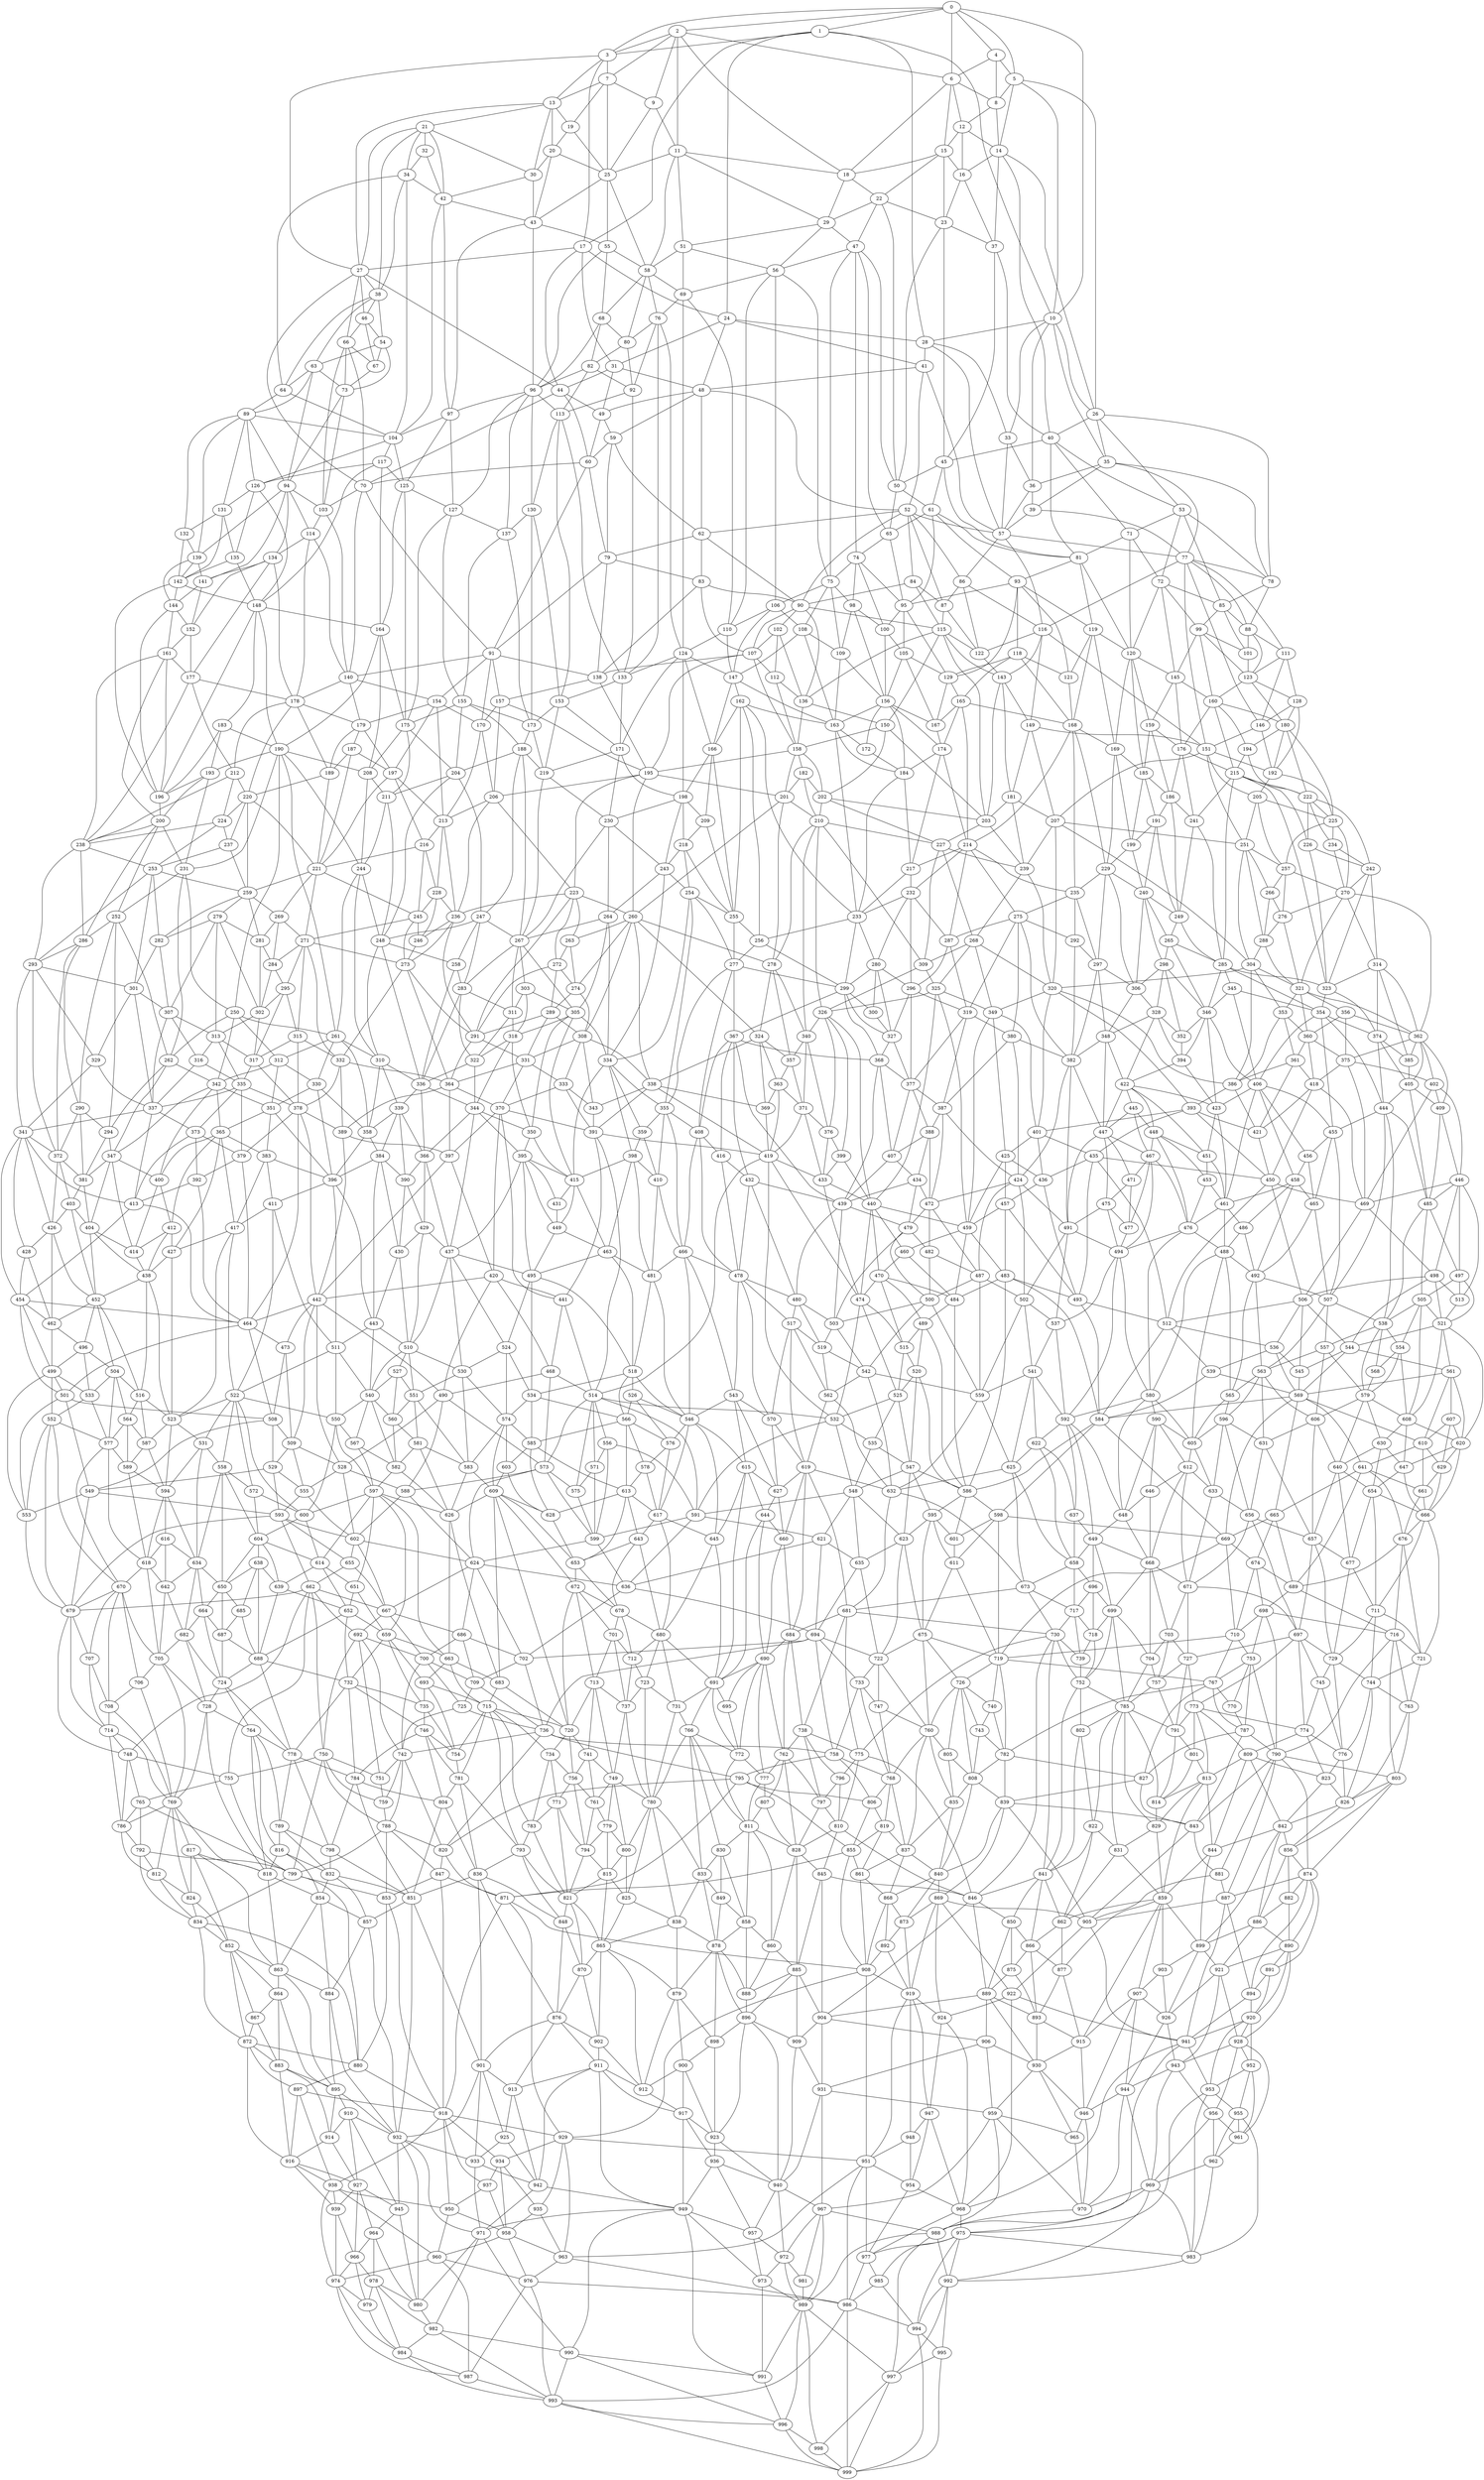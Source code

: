 graph g {0;1;2;3;4;5;6;7;8;9;10;11;12;13;14;15;16;17;18;19;20;21;22;23;24;25;26;27;28;29;30;31;32;33;34;35;36;37;38;39;40;41;42;43;44;45;46;47;48;49;50;51;52;53;54;55;56;57;58;59;60;61;62;63;64;65;66;67;68;69;70;71;72;73;74;75;76;77;78;79;80;81;82;83;84;85;86;87;88;89;90;91;92;93;94;95;96;97;98;99;100;101;102;103;104;105;106;107;108;109;110;111;112;113;114;115;116;117;118;119;120;121;122;123;124;125;126;127;128;129;130;131;132;133;134;135;136;137;138;139;140;141;142;143;144;145;146;147;148;149;150;151;152;153;154;155;156;157;158;159;160;161;162;163;164;165;166;167;168;169;170;171;172;173;174;175;176;177;178;179;180;181;182;183;184;185;186;187;188;189;190;191;192;193;194;195;196;197;198;199;200;201;202;203;204;205;206;207;208;209;210;211;212;213;214;215;216;217;218;219;220;221;222;223;224;225;226;227;228;229;230;231;232;233;234;235;236;237;238;239;240;241;242;243;244;245;246;247;248;249;250;251;252;253;254;255;256;257;258;259;260;261;262;263;264;265;266;267;268;269;270;271;272;273;274;275;276;277;278;279;280;281;282;283;284;285;286;287;288;289;290;291;292;293;294;295;296;297;298;299;300;301;302;303;304;305;306;307;308;309;310;311;312;313;314;315;316;317;318;319;320;321;322;323;324;325;326;327;328;329;330;331;332;333;334;335;336;337;338;339;340;341;342;343;344;345;346;347;348;349;350;351;352;353;354;355;356;357;358;359;360;361;362;363;364;365;366;367;368;369;370;371;372;373;374;375;376;377;378;379;380;381;382;383;384;385;386;387;388;389;390;391;392;393;394;395;396;397;398;399;400;401;402;403;404;405;406;407;408;409;410;411;412;413;414;415;416;417;418;419;420;421;422;423;424;425;426;427;428;429;430;431;432;433;434;435;436;437;438;439;440;441;442;443;444;445;446;447;448;449;450;451;452;453;454;455;456;457;458;459;460;461;462;463;464;465;466;467;468;469;470;471;472;473;474;475;476;477;478;479;480;481;482;483;484;485;486;487;488;489;490;491;492;493;494;495;496;497;498;499;500;501;502;503;504;505;506;507;508;509;510;511;512;513;514;515;516;517;518;519;520;521;522;523;524;525;526;527;528;529;530;531;532;533;534;535;536;537;538;539;540;541;542;543;544;545;546;547;548;549;550;551;552;553;554;555;556;557;558;559;560;561;562;563;564;565;566;567;568;569;570;571;572;573;574;575;576;577;578;579;580;581;582;583;584;585;586;587;588;589;590;591;592;593;594;595;596;597;598;599;600;601;602;603;604;605;606;607;608;609;610;611;612;613;614;615;616;617;618;619;620;621;622;623;624;625;626;627;628;629;630;631;632;633;634;635;636;637;638;639;640;641;642;643;644;645;646;647;648;649;650;651;652;653;654;655;656;657;658;659;660;661;662;663;664;665;666;667;668;669;670;671;672;673;674;675;676;677;678;679;680;681;682;683;684;685;686;687;688;689;690;691;692;693;694;695;696;697;698;699;700;701;702;703;704;705;706;707;708;709;710;711;712;713;714;715;716;717;718;719;720;721;722;723;724;725;726;727;728;729;730;731;732;733;734;735;736;737;738;739;740;741;742;743;744;745;746;747;748;749;750;751;752;753;754;755;756;757;758;759;760;761;762;763;764;765;766;767;768;769;770;771;772;773;774;775;776;777;778;779;780;781;782;783;784;785;786;787;788;789;790;791;792;793;794;795;796;797;798;799;800;801;802;803;804;805;806;807;808;809;810;811;812;813;814;815;816;817;818;819;820;821;822;823;824;825;826;827;828;829;830;831;832;833;834;835;836;837;838;839;840;841;842;843;844;845;846;847;848;849;850;851;852;853;854;855;856;857;858;859;860;861;862;863;864;865;866;867;868;869;870;871;872;873;874;875;876;877;878;879;880;881;882;883;884;885;886;887;888;889;890;891;892;893;894;895;896;897;898;899;900;901;902;903;904;905;906;907;908;909;910;911;912;913;914;915;916;917;918;919;920;921;922;923;924;925;926;927;928;929;930;931;932;933;934;935;936;937;938;939;940;941;942;943;944;945;946;947;948;949;950;951;952;953;954;955;956;957;958;959;960;961;962;963;964;965;966;967;968;969;970;971;972;973;974;975;976;977;978;979;980;981;982;983;984;985;986;987;988;989;990;991;992;993;994;995;996;997;998;999;0 -- 1;0 -- 2;0 -- 3;0 -- 4;0 -- 5;0 -- 6;0 -- 10;1 -- 3;1 -- 10;1 -- 17;1 -- 24;1 -- 28;2 -- 3;2 -- 6;2 -- 7;2 -- 9;2 -- 11;2 -- 18;3 -- 7;3 -- 13;3 -- 17;3 -- 27;4 -- 5;4 -- 6;4 -- 8;5 -- 8;5 -- 10;5 -- 14;5 -- 26;6 -- 8;6 -- 12;6 -- 15;6 -- 18;7 -- 9;7 -- 13;7 -- 19;7 -- 25;8 -- 12;8 -- 14;9 -- 11;9 -- 25;10 -- 26;10 -- 28;10 -- 33;10 -- 35;10 -- 36;11 -- 18;11 -- 25;11 -- 29;11 -- 51;11 -- 58;12 -- 14;12 -- 15;12 -- 16;13 -- 19;13 -- 20;13 -- 21;13 -- 27;13 -- 30;14 -- 16;14 -- 26;14 -- 37;14 -- 40;15 -- 16;15 -- 18;15 -- 22;15 -- 23;16 -- 23;16 -- 37;17 -- 24;17 -- 27;17 -- 31;17 -- 44;18 -- 22;18 -- 29;19 -- 20;19 -- 25;20 -- 25;20 -- 30;20 -- 43;21 -- 27;21 -- 30;21 -- 32;21 -- 34;21 -- 38;21 -- 42;22 -- 23;22 -- 29;22 -- 47;22 -- 50;23 -- 37;23 -- 45;23 -- 50;24 -- 28;24 -- 31;24 -- 41;24 -- 48;25 -- 43;25 -- 55;25 -- 58;26 -- 35;26 -- 40;26 -- 53;26 -- 78;27 -- 38;27 -- 44;27 -- 46;27 -- 66;27 -- 70;28 -- 33;28 -- 41;28 -- 57;29 -- 47;29 -- 51;29 -- 56;30 -- 42;30 -- 43;31 -- 44;31 -- 48;31 -- 49;32 -- 34;32 -- 42;33 -- 36;33 -- 57;34 -- 38;34 -- 42;34 -- 64;34 -- 104;35 -- 36;35 -- 39;35 -- 77;35 -- 78;36 -- 39;36 -- 57;37 -- 40;37 -- 45;38 -- 46;38 -- 54;38 -- 63;38 -- 64;39 -- 57;39 -- 77;40 -- 45;40 -- 53;40 -- 71;40 -- 81;41 -- 48;41 -- 52;41 -- 57;42 -- 43;42 -- 97;42 -- 104;43 -- 55;43 -- 96;43 -- 97;44 -- 49;44 -- 60;44 -- 70;45 -- 50;45 -- 61;45 -- 81;46 -- 54;46 -- 66;46 -- 67;47 -- 50;47 -- 56;47 -- 65;47 -- 74;47 -- 75;48 -- 49;48 -- 52;48 -- 59;48 -- 62;49 -- 59;49 -- 60;50 -- 61;50 -- 65;51 -- 56;51 -- 58;51 -- 69;52 -- 57;52 -- 62;52 -- 84;52 -- 86;52 -- 87;52 -- 90;53 -- 71;53 -- 72;53 -- 78;53 -- 85;54 -- 63;54 -- 67;54 -- 73;55 -- 58;55 -- 68;55 -- 96;56 -- 69;56 -- 75;56 -- 106;56 -- 110;57 -- 77;57 -- 86;57 -- 116;58 -- 68;58 -- 69;58 -- 76;58 -- 80;59 -- 60;59 -- 62;59 -- 79;60 -- 70;60 -- 79;60 -- 91;61 -- 65;61 -- 81;61 -- 93;61 -- 95;62 -- 79;62 -- 83;62 -- 90;63 -- 64;63 -- 73;63 -- 89;63 -- 94;64 -- 89;64 -- 104;65 -- 74;65 -- 95;66 -- 67;66 -- 70;66 -- 73;66 -- 103;67 -- 73;68 -- 80;68 -- 82;68 -- 96;69 -- 76;69 -- 110;69 -- 124;70 -- 91;70 -- 103;70 -- 140;71 -- 72;71 -- 81;71 -- 120;72 -- 85;72 -- 99;72 -- 120;72 -- 145;73 -- 94;73 -- 103;74 -- 75;74 -- 95;74 -- 98;74 -- 100;75 -- 98;75 -- 106;75 -- 108;75 -- 109;76 -- 80;76 -- 92;76 -- 124;76 -- 133;77 -- 78;77 -- 88;77 -- 111;77 -- 116;77 -- 146;77 -- 151;78 -- 85;78 -- 88;79 -- 83;79 -- 91;79 -- 138;80 -- 82;80 -- 92;81 -- 93;81 -- 119;81 -- 120;82 -- 92;82 -- 96;82 -- 113;83 -- 90;83 -- 107;83 -- 138;84 -- 87;84 -- 90;84 -- 115;85 -- 88;85 -- 99;85 -- 101;86 -- 87;86 -- 116;86 -- 122;87 -- 115;87 -- 122;88 -- 101;88 -- 111;88 -- 123;89 -- 94;89 -- 104;89 -- 126;89 -- 131;89 -- 132;89 -- 139;90 -- 102;90 -- 107;90 -- 115;90 -- 136;91 -- 138;91 -- 140;91 -- 154;91 -- 157;91 -- 170;92 -- 113;92 -- 133;93 -- 95;93 -- 118;93 -- 119;93 -- 121;93 -- 129;94 -- 103;94 -- 114;94 -- 134;94 -- 139;94 -- 141;95 -- 100;95 -- 105;95 -- 129;96 -- 97;96 -- 113;96 -- 127;96 -- 130;96 -- 137;97 -- 104;97 -- 125;97 -- 127;98 -- 100;98 -- 109;98 -- 156;99 -- 101;99 -- 123;99 -- 145;99 -- 160;100 -- 105;100 -- 156;101 -- 123;102 -- 107;102 -- 112;102 -- 136;103 -- 114;103 -- 140;104 -- 117;104 -- 125;104 -- 126;105 -- 129;105 -- 156;105 -- 167;106 -- 108;106 -- 110;106 -- 147;107 -- 112;107 -- 138;107 -- 158;107 -- 195;108 -- 109;108 -- 147;108 -- 163;109 -- 156;109 -- 163;110 -- 124;110 -- 147;111 -- 123;111 -- 128;111 -- 146;112 -- 136;112 -- 158;113 -- 130;113 -- 133;113 -- 153;114 -- 134;114 -- 140;114 -- 178;115 -- 122;115 -- 136;115 -- 143;115 -- 150;115 -- 203;116 -- 122;116 -- 143;116 -- 149;116 -- 151;117 -- 125;117 -- 126;117 -- 148;117 -- 164;118 -- 121;118 -- 129;118 -- 165;118 -- 168;119 -- 120;119 -- 121;119 -- 168;119 -- 169;120 -- 145;120 -- 159;120 -- 169;120 -- 185;121 -- 168;122 -- 143;123 -- 128;123 -- 160;123 -- 180;124 -- 133;124 -- 147;124 -- 166;124 -- 171;124 -- 198;125 -- 127;125 -- 164;125 -- 175;126 -- 131;126 -- 135;126 -- 148;127 -- 137;127 -- 155;127 -- 175;128 -- 146;128 -- 180;128 -- 192;129 -- 165;129 -- 167;130 -- 137;130 -- 153;130 -- 173;131 -- 132;131 -- 135;131 -- 142;132 -- 139;132 -- 142;133 -- 153;133 -- 171;134 -- 141;134 -- 152;134 -- 177;134 -- 178;135 -- 142;135 -- 148;136 -- 150;136 -- 158;137 -- 155;137 -- 173;138 -- 157;138 -- 195;139 -- 141;139 -- 142;139 -- 144;140 -- 154;140 -- 178;140 -- 179;141 -- 144;141 -- 152;142 -- 144;142 -- 148;142 -- 196;143 -- 149;143 -- 181;143 -- 203;144 -- 152;144 -- 161;144 -- 196;145 -- 159;145 -- 160;145 -- 176;146 -- 151;146 -- 192;147 -- 162;147 -- 163;147 -- 166;148 -- 164;148 -- 183;148 -- 190;148 -- 196;149 -- 151;149 -- 181;149 -- 207;150 -- 158;150 -- 202;150 -- 203;151 -- 192;151 -- 205;151 -- 207;151 -- 251;152 -- 161;152 -- 177;153 -- 171;153 -- 173;153 -- 219;154 -- 170;154 -- 179;154 -- 197;154 -- 213;155 -- 173;155 -- 175;155 -- 188;155 -- 204;156 -- 163;156 -- 167;156 -- 172;156 -- 174;156 -- 184;157 -- 170;157 -- 195;157 -- 206;158 -- 182;158 -- 195;158 -- 201;158 -- 202;159 -- 176;159 -- 185;159 -- 186;160 -- 176;160 -- 180;160 -- 194;160 -- 215;161 -- 177;161 -- 196;161 -- 200;161 -- 238;162 -- 163;162 -- 166;162 -- 233;162 -- 255;162 -- 256;163 -- 172;163 -- 184;163 -- 233;164 -- 175;164 -- 190;164 -- 208;165 -- 167;165 -- 168;165 -- 174;165 -- 214;166 -- 198;166 -- 209;166 -- 255;167 -- 174;168 -- 169;168 -- 214;168 -- 229;168 -- 235;169 -- 185;169 -- 199;169 -- 229;170 -- 206;170 -- 213;171 -- 198;171 -- 219;171 -- 230;172 -- 184;173 -- 188;173 -- 219;174 -- 184;174 -- 214;174 -- 217;175 -- 204;175 -- 208;175 -- 211;176 -- 186;176 -- 215;176 -- 241;177 -- 178;177 -- 212;177 -- 238;178 -- 179;178 -- 189;178 -- 212;178 -- 220;179 -- 187;179 -- 189;179 -- 197;180 -- 192;180 -- 194;180 -- 222;180 -- 225;181 -- 203;181 -- 207;181 -- 239;182 -- 201;182 -- 202;182 -- 210;183 -- 190;183 -- 193;183 -- 196;184 -- 217;184 -- 233;185 -- 186;185 -- 191;185 -- 199;186 -- 191;186 -- 241;186 -- 249;187 -- 189;187 -- 197;187 -- 221;188 -- 204;188 -- 219;188 -- 247;188 -- 267;189 -- 220;189 -- 221;190 -- 193;190 -- 208;190 -- 231;190 -- 244;190 -- 250;190 -- 261;191 -- 199;191 -- 240;191 -- 249;192 -- 205;192 -- 225;193 -- 196;193 -- 200;193 -- 231;194 -- 215;194 -- 222;195 -- 201;195 -- 206;195 -- 223;195 -- 260;196 -- 200;197 -- 213;197 -- 216;197 -- 221;198 -- 209;198 -- 218;198 -- 230;198 -- 243;199 -- 229;199 -- 240;200 -- 231;200 -- 238;200 -- 252;200 -- 286;201 -- 210;201 -- 260;201 -- 278;202 -- 203;202 -- 210;202 -- 227;203 -- 227;203 -- 239;204 -- 211;204 -- 247;204 -- 248;205 -- 225;205 -- 251;205 -- 257;206 -- 213;206 -- 223;206 -- 236;207 -- 239;207 -- 251;207 -- 304;207 -- 320;208 -- 211;208 -- 244;209 -- 218;209 -- 255;210 -- 227;210 -- 278;210 -- 309;210 -- 326;210 -- 340;211 -- 244;211 -- 248;212 -- 220;212 -- 224;212 -- 238;213 -- 216;213 -- 228;213 -- 236;214 -- 217;214 -- 232;214 -- 235;214 -- 275;214 -- 287;215 -- 222;215 -- 226;215 -- 241;215 -- 285;215 -- 323;216 -- 221;216 -- 228;216 -- 245;217 -- 232;217 -- 233;218 -- 243;218 -- 254;218 -- 255;219 -- 230;219 -- 267;220 -- 221;220 -- 224;220 -- 237;220 -- 259;221 -- 245;221 -- 259;221 -- 269;221 -- 271;222 -- 225;222 -- 226;222 -- 234;222 -- 242;223 -- 236;223 -- 260;223 -- 263;223 -- 272;223 -- 291;224 -- 237;224 -- 238;224 -- 253;225 -- 234;225 -- 257;225 -- 270;226 -- 242;226 -- 323;227 -- 239;227 -- 268;227 -- 309;228 -- 236;228 -- 245;228 -- 246;229 -- 235;229 -- 240;229 -- 297;229 -- 306;230 -- 243;230 -- 264;230 -- 267;231 -- 250;231 -- 252;231 -- 262;232 -- 233;232 -- 280;232 -- 287;232 -- 296;233 -- 256;233 -- 280;233 -- 299;234 -- 242;234 -- 270;235 -- 275;235 -- 292;235 -- 297;236 -- 246;236 -- 273;236 -- 291;237 -- 253;237 -- 259;238 -- 253;238 -- 286;238 -- 293;239 -- 268;239 -- 320;240 -- 249;240 -- 265;240 -- 298;240 -- 306;241 -- 249;241 -- 285;242 -- 270;242 -- 314;242 -- 323;243 -- 254;243 -- 264;243 -- 334;244 -- 248;244 -- 261;244 -- 310;245 -- 246;245 -- 271;245 -- 273;246 -- 273;247 -- 248;247 -- 258;247 -- 267;247 -- 283;248 -- 258;248 -- 310;248 -- 336;249 -- 265;249 -- 285;250 -- 261;250 -- 262;250 -- 312;250 -- 342;251 -- 257;251 -- 266;251 -- 288;251 -- 304;252 -- 262;252 -- 286;252 -- 290;252 -- 294;253 -- 259;253 -- 282;253 -- 293;253 -- 301;254 -- 255;254 -- 277;254 -- 334;254 -- 355;255 -- 256;255 -- 277;256 -- 277;256 -- 299;257 -- 266;257 -- 270;257 -- 276;258 -- 283;258 -- 336;259 -- 269;259 -- 279;259 -- 281;259 -- 282;260 -- 263;260 -- 274;260 -- 278;260 -- 308;260 -- 324;260 -- 338;261 -- 310;261 -- 312;261 -- 330;261 -- 358;262 -- 294;262 -- 342;262 -- 347;263 -- 272;263 -- 274;264 -- 267;264 -- 305;264 -- 334;265 -- 285;265 -- 298;265 -- 346;266 -- 276;266 -- 288;267 -- 283;267 -- 303;267 -- 305;267 -- 311;268 -- 309;268 -- 320;268 -- 325;268 -- 349;269 -- 271;269 -- 281;269 -- 284;270 -- 276;270 -- 314;270 -- 321;270 -- 362;271 -- 273;271 -- 284;271 -- 295;271 -- 315;271 -- 332;272 -- 274;272 -- 289;272 -- 291;273 -- 291;273 -- 332;273 -- 364;274 -- 289;274 -- 308;275 -- 287;275 -- 292;275 -- 319;275 -- 380;275 -- 382;276 -- 288;276 -- 321;277 -- 299;277 -- 355;277 -- 367;277 -- 408;278 -- 324;278 -- 340;278 -- 357;279 -- 281;279 -- 282;279 -- 302;279 -- 307;279 -- 313;280 -- 296;280 -- 299;280 -- 300;280 -- 327;281 -- 284;281 -- 302;282 -- 301;282 -- 307;283 -- 311;283 -- 322;283 -- 336;284 -- 295;284 -- 302;285 -- 323;285 -- 345;285 -- 346;285 -- 354;286 -- 290;286 -- 293;286 -- 372;287 -- 296;287 -- 319;288 -- 304;288 -- 321;289 -- 291;289 -- 308;289 -- 331;290 -- 294;290 -- 372;290 -- 381;291 -- 331;291 -- 364;292 -- 297;292 -- 382;293 -- 301;293 -- 329;293 -- 341;293 -- 372;294 -- 347;294 -- 381;295 -- 302;295 -- 315;295 -- 317;296 -- 319;296 -- 327;296 -- 377;297 -- 306;297 -- 348;297 -- 382;298 -- 306;298 -- 328;298 -- 346;298 -- 352;299 -- 300;299 -- 327;299 -- 367;299 -- 368;300 -- 327;301 -- 307;301 -- 329;301 -- 337;302 -- 313;302 -- 317;303 -- 305;303 -- 311;303 -- 318;304 -- 320;304 -- 321;304 -- 353;304 -- 386;305 -- 318;305 -- 334;305 -- 350;305 -- 415;306 -- 328;306 -- 348;307 -- 313;307 -- 316;307 -- 337;308 -- 331;308 -- 333;308 -- 338;308 -- 343;309 -- 325;309 -- 326;310 -- 336;310 -- 339;310 -- 358;311 -- 318;311 -- 322;312 -- 330;312 -- 342;312 -- 351;313 -- 316;313 -- 317;313 -- 335;314 -- 323;314 -- 362;314 -- 374;314 -- 385;315 -- 317;315 -- 332;315 -- 378;316 -- 335;316 -- 337;317 -- 335;317 -- 378;318 -- 322;318 -- 344;318 -- 350;319 -- 377;319 -- 380;319 -- 387;320 -- 349;320 -- 386;320 -- 393;320 -- 401;321 -- 353;321 -- 356;321 -- 360;321 -- 362;322 -- 336;322 -- 344;323 -- 354;323 -- 374;324 -- 338;324 -- 357;324 -- 363;324 -- 369;325 -- 326;325 -- 349;325 -- 440;325 -- 459;326 -- 340;326 -- 376;326 -- 399;326 -- 440;327 -- 368;327 -- 377;328 -- 348;328 -- 352;328 -- 394;328 -- 422;329 -- 337;329 -- 341;330 -- 351;330 -- 358;330 -- 396;331 -- 333;331 -- 364;331 -- 370;332 -- 364;332 -- 378;332 -- 389;333 -- 343;333 -- 370;333 -- 391;334 -- 355;334 -- 359;334 -- 398;334 -- 415;335 -- 337;335 -- 373;335 -- 378;335 -- 379;336 -- 339;336 -- 344;336 -- 366;337 -- 341;337 -- 373;337 -- 413;338 -- 343;338 -- 369;338 -- 391;338 -- 419;339 -- 358;339 -- 366;339 -- 384;339 -- 390;340 -- 357;340 -- 371;340 -- 376;341 -- 372;341 -- 413;341 -- 426;341 -- 428;341 -- 454;342 -- 347;342 -- 351;342 -- 365;342 -- 400;343 -- 391;344 -- 350;344 -- 366;344 -- 395;344 -- 437;345 -- 346;345 -- 354;345 -- 406;346 -- 352;346 -- 394;346 -- 406;346 -- 423;347 -- 381;347 -- 400;347 -- 404;347 -- 414;348 -- 382;348 -- 422;348 -- 447;349 -- 401;349 -- 425;349 -- 459;350 -- 395;350 -- 415;351 -- 365;351 -- 383;351 -- 396;352 -- 394;353 -- 360;353 -- 361;353 -- 386;354 -- 374;354 -- 406;354 -- 444;354 -- 455;355 -- 359;355 -- 408;355 -- 410;355 -- 466;356 -- 360;356 -- 362;356 -- 375;357 -- 363;357 -- 371;358 -- 384;358 -- 396;359 -- 398;359 -- 410;360 -- 361;360 -- 375;360 -- 418;361 -- 386;361 -- 418;361 -- 421;362 -- 375;362 -- 385;362 -- 402;362 -- 405;362 -- 409;363 -- 369;363 -- 371;363 -- 419;364 -- 370;364 -- 389;364 -- 397;365 -- 383;365 -- 400;365 -- 412;365 -- 417;365 -- 427;366 -- 390;366 -- 429;366 -- 437;367 -- 368;367 -- 408;367 -- 416;367 -- 432;367 -- 439;368 -- 377;368 -- 407;368 -- 439;369 -- 419;370 -- 391;370 -- 397;370 -- 420;370 -- 441;371 -- 376;371 -- 419;371 -- 433;372 -- 381;372 -- 403;372 -- 426;373 -- 379;373 -- 392;373 -- 413;374 -- 385;374 -- 405;374 -- 444;375 -- 402;375 -- 418;375 -- 469;376 -- 399;376 -- 433;377 -- 387;377 -- 388;377 -- 407;378 -- 379;378 -- 389;378 -- 442;378 -- 464;379 -- 392;379 -- 464;380 -- 382;380 -- 387;380 -- 424;381 -- 403;381 -- 404;382 -- 424;382 -- 447;382 -- 491;383 -- 396;383 -- 411;383 -- 417;384 -- 390;384 -- 396;384 -- 430;384 -- 443;385 -- 405;386 -- 393;386 -- 421;387 -- 388;387 -- 424;387 -- 472;388 -- 407;388 -- 434;388 -- 472;389 -- 397;389 -- 442;390 -- 429;390 -- 430;391 -- 419;391 -- 441;391 -- 514;392 -- 413;392 -- 464;393 -- 401;393 -- 421;393 -- 435;393 -- 450;394 -- 422;394 -- 423;395 -- 415;395 -- 431;395 -- 437;395 -- 449;395 -- 495;396 -- 411;396 -- 443;396 -- 511;397 -- 420;397 -- 442;398 -- 410;398 -- 415;398 -- 463;398 -- 481;399 -- 433;399 -- 440;400 -- 412;400 -- 414;401 -- 425;401 -- 435;401 -- 436;402 -- 409;402 -- 446;402 -- 469;403 -- 404;403 -- 426;403 -- 452;404 -- 414;404 -- 438;404 -- 452;405 -- 409;405 -- 444;405 -- 485;406 -- 423;406 -- 455;406 -- 456;406 -- 458;406 -- 461;407 -- 434;407 -- 439;408 -- 416;408 -- 466;408 -- 478;409 -- 446;409 -- 485;410 -- 466;410 -- 481;411 -- 417;411 -- 511;411 -- 522;412 -- 414;412 -- 427;412 -- 438;413 -- 454;413 -- 464;414 -- 438;415 -- 431;415 -- 449;415 -- 463;416 -- 432;416 -- 478;417 -- 427;417 -- 522;417 -- 523;418 -- 421;418 -- 450;418 -- 469;419 -- 433;419 -- 474;419 -- 514;419 -- 532;420 -- 441;420 -- 442;420 -- 468;420 -- 490;421 -- 450;422 -- 423;422 -- 445;422 -- 447;422 -- 448;422 -- 451;423 -- 451;423 -- 461;424 -- 472;424 -- 487;424 -- 491;424 -- 502;425 -- 436;425 -- 457;425 -- 459;426 -- 428;426 -- 452;426 -- 462;427 -- 438;427 -- 523;428 -- 454;428 -- 462;429 -- 430;429 -- 437;429 -- 510;430 -- 443;430 -- 510;431 -- 449;432 -- 439;432 -- 478;432 -- 480;433 -- 440;433 -- 474;434 -- 439;434 -- 472;434 -- 479;435 -- 436;435 -- 450;435 -- 493;435 -- 512;436 -- 457;436 -- 493;437 -- 495;437 -- 510;437 -- 524;437 -- 530;438 -- 452;438 -- 516;438 -- 523;439 -- 479;439 -- 480;439 -- 503;440 -- 459;440 -- 460;440 -- 470;440 -- 474;441 -- 468;441 -- 514;442 -- 464;442 -- 473;442 -- 490;442 -- 509;442 -- 528;443 -- 510;443 -- 511;443 -- 540;444 -- 455;444 -- 485;444 -- 507;444 -- 538;445 -- 447;445 -- 448;445 -- 467;446 -- 469;446 -- 485;446 -- 497;446 -- 498;446 -- 513;447 -- 467;447 -- 471;447 -- 475;447 -- 491;448 -- 451;448 -- 453;448 -- 467;448 -- 476;449 -- 463;449 -- 495;450 -- 469;450 -- 506;450 -- 512;451 -- 453;451 -- 461;452 -- 462;452 -- 496;452 -- 504;452 -- 516;453 -- 461;453 -- 476;454 -- 462;454 -- 464;454 -- 499;454 -- 501;455 -- 456;455 -- 465;455 -- 507;456 -- 458;456 -- 465;457 -- 459;457 -- 483;457 -- 493;458 -- 461;458 -- 465;458 -- 486;458 -- 492;459 -- 460;459 -- 483;459 -- 484;460 -- 470;460 -- 484;461 -- 476;461 -- 486;461 -- 488;462 -- 496;462 -- 499;463 -- 481;463 -- 495;463 -- 518;464 -- 473;464 -- 501;464 -- 508;465 -- 492;465 -- 507;466 -- 478;466 -- 481;466 -- 543;466 -- 546;467 -- 471;467 -- 476;467 -- 477;467 -- 494;468 -- 490;468 -- 514;468 -- 573;469 -- 498;469 -- 506;470 -- 474;470 -- 484;470 -- 489;470 -- 515;471 -- 475;471 -- 477;472 -- 479;472 -- 482;472 -- 487;473 -- 508;473 -- 509;474 -- 515;474 -- 525;474 -- 532;475 -- 477;475 -- 491;475 -- 494;476 -- 488;476 -- 494;476 -- 580;477 -- 494;478 -- 480;478 -- 517;478 -- 543;478 -- 570;479 -- 482;479 -- 500;479 -- 503;480 -- 503;480 -- 517;480 -- 519;481 -- 518;481 -- 546;482 -- 487;482 -- 500;483 -- 484;483 -- 493;483 -- 584;483 -- 586;484 -- 489;484 -- 586;485 -- 497;485 -- 505;485 -- 538;486 -- 488;486 -- 492;487 -- 500;487 -- 502;487 -- 559;488 -- 492;488 -- 565;488 -- 580;488 -- 605;489 -- 515;489 -- 520;489 -- 586;490 -- 528;490 -- 573;490 -- 588;491 -- 494;491 -- 502;491 -- 537;492 -- 507;492 -- 563;492 -- 565;493 -- 512;493 -- 584;494 -- 537;494 -- 580;494 -- 592;495 -- 518;495 -- 524;495 -- 534;496 -- 499;496 -- 504;496 -- 533;497 -- 505;497 -- 513;497 -- 521;498 -- 506;498 -- 513;498 -- 521;498 -- 544;499 -- 501;499 -- 533;499 -- 552;499 -- 553;500 -- 503;500 -- 542;500 -- 559;501 -- 508;501 -- 549;501 -- 553;502 -- 537;502 -- 541;502 -- 559;503 -- 519;503 -- 542;504 -- 516;504 -- 533;504 -- 564;504 -- 577;505 -- 521;505 -- 538;505 -- 554;505 -- 608;506 -- 512;506 -- 536;506 -- 544;506 -- 545;507 -- 538;507 -- 557;507 -- 563;508 -- 509;508 -- 529;508 -- 549;509 -- 528;509 -- 529;509 -- 555;510 -- 527;510 -- 530;510 -- 540;510 -- 551;511 -- 522;511 -- 540;511 -- 550;512 -- 536;512 -- 539;512 -- 584;513 -- 521;514 -- 532;514 -- 556;514 -- 571;514 -- 573;514 -- 575;514 -- 591;515 -- 520;515 -- 525;516 -- 523;516 -- 564;516 -- 587;517 -- 519;517 -- 562;517 -- 570;517 -- 619;518 -- 526;518 -- 534;518 -- 546;518 -- 566;519 -- 542;519 -- 562;520 -- 525;520 -- 547;520 -- 586;521 -- 544;521 -- 561;521 -- 608;521 -- 620;522 -- 523;522 -- 531;522 -- 550;522 -- 558;522 -- 572;522 -- 600;523 -- 531;523 -- 587;523 -- 594;524 -- 530;524 -- 534;524 -- 574;525 -- 532;525 -- 535;525 -- 547;526 -- 546;526 -- 566;526 -- 576;527 -- 540;527 -- 551;527 -- 560;528 -- 555;528 -- 588;528 -- 602;529 -- 549;529 -- 555;529 -- 593;530 -- 551;530 -- 574;530 -- 583;531 -- 558;531 -- 594;531 -- 634;532 -- 535;532 -- 548;532 -- 591;533 -- 552;533 -- 577;534 -- 566;534 -- 574;534 -- 585;535 -- 547;535 -- 548;536 -- 539;536 -- 545;536 -- 569;537 -- 541;537 -- 592;538 -- 554;538 -- 557;538 -- 568;538 -- 579;539 -- 569;539 -- 584;540 -- 550;540 -- 560;540 -- 567;540 -- 582;541 -- 559;541 -- 592;541 -- 622;541 -- 625;542 -- 559;542 -- 562;542 -- 632;543 -- 546;543 -- 570;543 -- 615;543 -- 627;544 -- 545;544 -- 561;544 -- 569;545 -- 569;546 -- 576;546 -- 615;546 -- 617;546 -- 645;547 -- 548;547 -- 586;547 -- 595;547 -- 623;548 -- 591;548 -- 621;548 -- 623;548 -- 635;549 -- 553;549 -- 593;549 -- 679;550 -- 567;550 -- 597;550 -- 600;551 -- 560;551 -- 581;551 -- 583;552 -- 553;552 -- 577;552 -- 670;552 -- 679;553 -- 679;554 -- 568;554 -- 579;554 -- 608;555 -- 593;555 -- 602;556 -- 571;556 -- 591;556 -- 599;557 -- 563;557 -- 579;557 -- 606;558 -- 572;558 -- 604;558 -- 634;558 -- 650;559 -- 625;559 -- 632;560 -- 581;560 -- 582;561 -- 569;561 -- 607;561 -- 610;561 -- 620;562 -- 619;562 -- 632;563 -- 565;563 -- 596;563 -- 606;563 -- 631;564 -- 577;564 -- 587;564 -- 589;565 -- 596;565 -- 605;566 -- 576;566 -- 578;566 -- 585;566 -- 613;567 -- 582;567 -- 597;568 -- 579;569 -- 584;569 -- 610;569 -- 641;569 -- 665;569 -- 669;570 -- 619;570 -- 627;571 -- 575;571 -- 599;572 -- 600;572 -- 604;573 -- 575;573 -- 588;573 -- 599;573 -- 624;574 -- 583;574 -- 585;574 -- 603;574 -- 609;575 -- 599;576 -- 578;576 -- 617;577 -- 589;577 -- 618;577 -- 670;578 -- 613;578 -- 617;579 -- 606;579 -- 608;579 -- 630;579 -- 640;580 -- 590;580 -- 592;580 -- 605;580 -- 648;581 -- 582;581 -- 583;581 -- 626;582 -- 597;582 -- 626;583 -- 609;583 -- 626;584 -- 586;584 -- 598;584 -- 669;585 -- 603;585 -- 613;585 -- 628;586 -- 595;586 -- 598;586 -- 601;587 -- 589;587 -- 594;588 -- 602;588 -- 624;589 -- 594;589 -- 618;590 -- 605;590 -- 612;590 -- 646;590 -- 648;591 -- 599;591 -- 621;591 -- 636;592 -- 622;592 -- 637;592 -- 648;592 -- 649;593 -- 602;593 -- 655;593 -- 662;593 -- 679;594 -- 616;594 -- 618;594 -- 634;595 -- 601;595 -- 611;595 -- 623;595 -- 675;596 -- 605;596 -- 631;596 -- 633;596 -- 656;597 -- 600;597 -- 614;597 -- 626;597 -- 651;597 -- 659;597 -- 663;598 -- 601;598 -- 611;598 -- 669;598 -- 719;599 -- 624;599 -- 636;600 -- 604;600 -- 614;601 -- 611;602 -- 624;602 -- 655;602 -- 667;603 -- 609;603 -- 628;604 -- 614;604 -- 638;604 -- 639;604 -- 650;605 -- 612;605 -- 633;606 -- 631;606 -- 640;606 -- 657;607 -- 610;607 -- 620;607 -- 629;608 -- 620;608 -- 630;608 -- 647;609 -- 626;609 -- 628;609 -- 653;609 -- 672;609 -- 683;609 -- 720;610 -- 629;610 -- 641;610 -- 661;611 -- 675;611 -- 719;612 -- 633;612 -- 646;612 -- 668;612 -- 671;613 -- 617;613 -- 628;613 -- 643;613 -- 653;614 -- 639;614 -- 651;614 -- 652;615 -- 627;615 -- 644;615 -- 645;615 -- 691;616 -- 618;616 -- 634;616 -- 642;617 -- 643;617 -- 645;617 -- 680;618 -- 642;618 -- 670;618 -- 705;619 -- 627;619 -- 632;619 -- 660;619 -- 681;619 -- 684;620 -- 629;620 -- 647;620 -- 666;621 -- 635;621 -- 636;621 -- 694;622 -- 625;622 -- 637;622 -- 658;623 -- 635;623 -- 675;623 -- 722;624 -- 636;624 -- 667;624 -- 686;624 -- 702;625 -- 632;625 -- 658;625 -- 673;626 -- 663;626 -- 683;627 -- 644;627 -- 660;628 -- 653;629 -- 661;629 -- 666;630 -- 640;630 -- 647;630 -- 654;631 -- 656;631 -- 657;632 -- 673;632 -- 681;633 -- 656;633 -- 671;634 -- 642;634 -- 650;634 -- 664;634 -- 682;635 -- 694;635 -- 722;636 -- 694;636 -- 702;637 -- 649;637 -- 658;638 -- 639;638 -- 650;638 -- 685;638 -- 688;639 -- 652;639 -- 688;640 -- 654;640 -- 657;640 -- 677;641 -- 661;641 -- 665;641 -- 676;641 -- 689;642 -- 682;642 -- 705;643 -- 653;643 -- 678;643 -- 680;644 -- 660;644 -- 690;644 -- 691;645 -- 680;645 -- 691;646 -- 648;646 -- 668;647 -- 654;647 -- 666;648 -- 649;648 -- 668;649 -- 658;649 -- 668;649 -- 696;649 -- 699;650 -- 664;650 -- 685;650 -- 687;651 -- 652;651 -- 659;652 -- 659;652 -- 688;652 -- 732;653 -- 672;653 -- 678;654 -- 666;654 -- 677;654 -- 711;655 -- 662;655 -- 667;656 -- 657;656 -- 671;656 -- 697;657 -- 677;657 -- 697;657 -- 729;658 -- 673;658 -- 696;658 -- 717;659 -- 663;659 -- 693;659 -- 732;659 -- 735;660 -- 684;660 -- 690;661 -- 666;661 -- 676;662 -- 667;662 -- 679;662 -- 692;662 -- 748;662 -- 750;662 -- 755;663 -- 683;663 -- 693;663 -- 715;664 -- 682;664 -- 687;664 -- 724;665 -- 669;665 -- 674;665 -- 689;666 -- 676;666 -- 711;666 -- 721;667 -- 686;667 -- 692;667 -- 700;668 -- 671;668 -- 699;668 -- 703;668 -- 704;669 -- 674;669 -- 710;669 -- 719;670 -- 679;670 -- 705;670 -- 706;670 -- 707;670 -- 708;671 -- 697;671 -- 703;671 -- 727;672 -- 678;672 -- 701;672 -- 713;672 -- 720;673 -- 681;673 -- 717;673 -- 730;674 -- 689;674 -- 698;674 -- 710;675 -- 719;675 -- 722;675 -- 726;675 -- 760;676 -- 689;676 -- 716;676 -- 721;677 -- 711;677 -- 729;678 -- 680;678 -- 701;678 -- 712;679 -- 707;679 -- 714;679 -- 748;680 -- 691;680 -- 712;680 -- 723;680 -- 731;681 -- 684;681 -- 730;681 -- 738;681 -- 775;682 -- 705;682 -- 724;682 -- 728;683 -- 715;683 -- 720;684 -- 690;684 -- 738;684 -- 762;685 -- 687;685 -- 688;686 -- 700;686 -- 702;686 -- 709;687 -- 688;687 -- 724;688 -- 724;688 -- 732;688 -- 778;689 -- 698;689 -- 716;690 -- 691;690 -- 695;690 -- 762;690 -- 772;690 -- 777;691 -- 695;691 -- 731;691 -- 766;691 -- 772;692 -- 700;692 -- 742;692 -- 750;692 -- 751;693 -- 715;693 -- 735;693 -- 754;694 -- 702;694 -- 722;694 -- 733;694 -- 736;694 -- 758;695 -- 772;696 -- 699;696 -- 717;696 -- 718;697 -- 727;697 -- 729;697 -- 745;697 -- 773;697 -- 774;698 -- 710;698 -- 716;698 -- 753;698 -- 790;699 -- 704;699 -- 718;699 -- 752;699 -- 785;700 -- 709;700 -- 725;700 -- 742;701 -- 712;701 -- 713;701 -- 737;702 -- 709;702 -- 736;703 -- 704;703 -- 727;703 -- 757;704 -- 757;704 -- 785;705 -- 706;705 -- 728;705 -- 769;706 -- 708;706 -- 769;707 -- 708;707 -- 714;708 -- 714;708 -- 769;709 -- 725;709 -- 736;710 -- 719;710 -- 753;710 -- 767;711 -- 721;711 -- 729;711 -- 744;712 -- 723;712 -- 737;713 -- 720;713 -- 737;713 -- 741;713 -- 749;714 -- 748;714 -- 769;714 -- 786;715 -- 720;715 -- 734;715 -- 754;715 -- 781;715 -- 783;715 -- 793;716 -- 721;716 -- 763;716 -- 790;716 -- 803;717 -- 718;717 -- 730;717 -- 739;718 -- 739;718 -- 752;719 -- 726;719 -- 740;719 -- 767;719 -- 782;720 -- 734;720 -- 741;720 -- 756;721 -- 744;721 -- 763;722 -- 733;722 -- 747;722 -- 760;723 -- 731;723 -- 737;723 -- 780;724 -- 728;724 -- 764;724 -- 778;725 -- 736;725 -- 742;726 -- 740;726 -- 743;726 -- 760;726 -- 805;726 -- 808;727 -- 757;727 -- 773;727 -- 791;728 -- 764;728 -- 769;728 -- 818;729 -- 744;729 -- 745;729 -- 776;730 -- 739;730 -- 752;730 -- 775;730 -- 841;730 -- 846;731 -- 766;731 -- 780;732 -- 735;732 -- 746;732 -- 778;732 -- 784;733 -- 747;733 -- 758;733 -- 768;734 -- 756;734 -- 771;734 -- 783;735 -- 746;735 -- 754;736 -- 742;736 -- 758;736 -- 795;736 -- 820;737 -- 749;737 -- 780;738 -- 762;738 -- 775;738 -- 796;738 -- 797;739 -- 752;740 -- 743;740 -- 782;741 -- 749;741 -- 756;741 -- 761;742 -- 751;742 -- 759;742 -- 788;742 -- 820;743 -- 782;743 -- 808;744 -- 763;744 -- 776;744 -- 826;745 -- 774;745 -- 776;746 -- 754;746 -- 781;746 -- 784;746 -- 804;747 -- 760;747 -- 768;748 -- 755;748 -- 765;748 -- 786;749 -- 761;749 -- 779;749 -- 780;749 -- 800;750 -- 751;750 -- 755;750 -- 759;750 -- 788;750 -- 799;751 -- 759;752 -- 785;752 -- 802;752 -- 841;753 -- 767;753 -- 770;753 -- 787;753 -- 790;754 -- 781;755 -- 765;755 -- 799;756 -- 761;756 -- 771;756 -- 794;757 -- 785;757 -- 791;758 -- 768;758 -- 795;758 -- 806;759 -- 788;760 -- 768;760 -- 805;760 -- 835;760 -- 837;761 -- 779;761 -- 794;762 -- 777;762 -- 797;762 -- 807;762 -- 828;763 -- 803;763 -- 826;764 -- 778;764 -- 789;764 -- 816;764 -- 818;765 -- 786;765 -- 792;765 -- 799;766 -- 772;766 -- 780;766 -- 811;766 -- 830;766 -- 833;767 -- 770;767 -- 782;767 -- 787;767 -- 827;768 -- 806;768 -- 819;768 -- 837;769 -- 786;769 -- 812;769 -- 817;769 -- 818;769 -- 824;770 -- 787;771 -- 783;771 -- 794;771 -- 821;772 -- 777;772 -- 811;773 -- 774;773 -- 791;773 -- 801;773 -- 809;773 -- 813;774 -- 776;774 -- 809;774 -- 823;775 -- 796;775 -- 810;775 -- 846;776 -- 823;776 -- 826;777 -- 807;777 -- 811;778 -- 784;778 -- 789;778 -- 798;779 -- 794;779 -- 800;779 -- 815;780 -- 800;780 -- 825;780 -- 833;780 -- 838;781 -- 793;781 -- 804;781 -- 836;782 -- 808;782 -- 827;782 -- 839;783 -- 793;783 -- 821;784 -- 798;784 -- 804;784 -- 851;785 -- 791;785 -- 802;785 -- 814;785 -- 822;785 -- 829;785 -- 831;786 -- 792;786 -- 812;787 -- 790;787 -- 827;787 -- 843;788 -- 799;788 -- 820;788 -- 847;788 -- 853;789 -- 798;789 -- 816;789 -- 832;790 -- 803;790 -- 843;790 -- 874;790 -- 881;790 -- 887;791 -- 801;791 -- 814;792 -- 799;792 -- 812;792 -- 834;793 -- 821;793 -- 836;793 -- 848;794 -- 815;794 -- 821;795 -- 806;795 -- 820;795 -- 855;795 -- 871;796 -- 797;796 -- 810;797 -- 810;797 -- 828;798 -- 832;798 -- 851;799 -- 834;799 -- 853;799 -- 880;800 -- 815;800 -- 825;801 -- 813;801 -- 814;802 -- 822;802 -- 841;803 -- 826;803 -- 856;803 -- 874;804 -- 836;804 -- 851;805 -- 808;805 -- 835;806 -- 819;806 -- 855;807 -- 811;807 -- 828;808 -- 835;808 -- 839;808 -- 840;809 -- 813;809 -- 823;809 -- 842;809 -- 844;810 -- 828;810 -- 845;810 -- 846;811 -- 828;811 -- 830;811 -- 858;811 -- 860;812 -- 824;812 -- 834;813 -- 814;813 -- 829;813 -- 844;813 -- 859;814 -- 829;815 -- 821;815 -- 825;815 -- 865;816 -- 818;816 -- 832;816 -- 854;817 -- 818;817 -- 824;817 -- 852;817 -- 863;818 -- 854;818 -- 863;819 -- 837;819 -- 855;819 -- 861;820 -- 847;820 -- 871;821 -- 848;821 -- 865;821 -- 870;822 -- 831;822 -- 841;822 -- 862;823 -- 826;823 -- 842;824 -- 834;824 -- 852;825 -- 838;825 -- 865;826 -- 842;826 -- 856;827 -- 839;827 -- 843;828 -- 845;828 -- 860;828 -- 885;829 -- 831;829 -- 859;830 -- 833;830 -- 849;830 -- 858;831 -- 859;831 -- 862;832 -- 851;832 -- 854;832 -- 857;833 -- 838;833 -- 849;833 -- 878;834 -- 852;834 -- 872;834 -- 880;835 -- 837;835 -- 840;836 -- 848;836 -- 851;836 -- 876;836 -- 901;837 -- 840;837 -- 861;837 -- 868;838 -- 865;838 -- 878;838 -- 879;839 -- 840;839 -- 843;839 -- 869;839 -- 905;840 -- 868;840 -- 869;840 -- 873;841 -- 846;841 -- 850;841 -- 862;841 -- 866;842 -- 844;842 -- 856;842 -- 886;842 -- 899;843 -- 881;843 -- 905;844 -- 859;844 -- 899;845 -- 846;845 -- 885;845 -- 904;846 -- 850;846 -- 889;846 -- 904;847 -- 853;847 -- 871;847 -- 918;848 -- 870;848 -- 876;849 -- 858;849 -- 878;850 -- 866;850 -- 875;850 -- 889;851 -- 857;851 -- 901;851 -- 932;852 -- 863;852 -- 864;852 -- 867;852 -- 872;853 -- 880;853 -- 918;854 -- 857;854 -- 863;854 -- 884;855 -- 861;855 -- 871;855 -- 908;856 -- 874;856 -- 882;856 -- 886;857 -- 884;857 -- 932;858 -- 860;858 -- 878;858 -- 888;859 -- 862;859 -- 877;859 -- 899;859 -- 903;859 -- 907;859 -- 915;860 -- 885;860 -- 888;861 -- 868;861 -- 908;862 -- 866;862 -- 877;863 -- 864;863 -- 884;863 -- 895;864 -- 867;864 -- 883;864 -- 895;865 -- 870;865 -- 879;865 -- 902;865 -- 912;866 -- 875;866 -- 877;866 -- 893;867 -- 872;867 -- 883;868 -- 873;868 -- 892;868 -- 908;869 -- 873;869 -- 905;869 -- 919;869 -- 922;869 -- 924;870 -- 876;870 -- 902;871 -- 908;871 -- 918;871 -- 929;872 -- 880;872 -- 883;872 -- 897;872 -- 916;873 -- 892;873 -- 919;874 -- 882;874 -- 887;874 -- 890;874 -- 891;874 -- 894;875 -- 889;875 -- 893;876 -- 901;876 -- 902;876 -- 911;876 -- 913;877 -- 893;877 -- 915;878 -- 879;878 -- 888;878 -- 896;878 -- 898;879 -- 898;879 -- 900;879 -- 912;880 -- 897;880 -- 918;881 -- 887;881 -- 905;882 -- 886;882 -- 890;883 -- 895;883 -- 914;883 -- 916;884 -- 895;884 -- 932;885 -- 888;885 -- 896;885 -- 904;885 -- 909;886 -- 890;886 -- 899;886 -- 921;887 -- 894;887 -- 905;887 -- 941;888 -- 896;889 -- 893;889 -- 904;889 -- 906;889 -- 930;890 -- 891;890 -- 920;890 -- 921;890 -- 928;891 -- 894;891 -- 920;892 -- 908;892 -- 919;893 -- 915;893 -- 930;894 -- 920;894 -- 941;895 -- 910;895 -- 914;895 -- 932;896 -- 898;896 -- 909;896 -- 923;896 -- 940;897 -- 916;897 -- 918;897 -- 938;898 -- 900;898 -- 923;899 -- 903;899 -- 921;899 -- 926;900 -- 912;900 -- 917;900 -- 923;901 -- 913;901 -- 925;901 -- 932;901 -- 933;902 -- 911;902 -- 912;903 -- 907;903 -- 926;904 -- 906;904 -- 909;904 -- 931;905 -- 922;905 -- 941;906 -- 930;906 -- 931;906 -- 959;907 -- 915;907 -- 926;907 -- 944;907 -- 946;908 -- 919;908 -- 929;908 -- 951;909 -- 931;909 -- 940;910 -- 914;910 -- 927;910 -- 932;910 -- 945;911 -- 912;911 -- 913;911 -- 917;911 -- 942;911 -- 949;912 -- 917;913 -- 925;913 -- 942;914 -- 916;914 -- 927;915 -- 930;915 -- 946;916 -- 927;916 -- 938;916 -- 939;917 -- 923;917 -- 936;917 -- 949;918 -- 929;918 -- 934;918 -- 937;918 -- 938;918 -- 950;919 -- 924;919 -- 947;919 -- 948;919 -- 951;920 -- 928;920 -- 941;920 -- 952;920 -- 953;921 -- 926;921 -- 928;921 -- 943;922 -- 924;922 -- 941;922 -- 968;923 -- 936;923 -- 940;924 -- 947;924 -- 968;925 -- 933;925 -- 942;926 -- 943;926 -- 944;927 -- 939;927 -- 945;927 -- 964;927 -- 966;928 -- 943;928 -- 952;928 -- 956;928 -- 961;929 -- 934;929 -- 935;929 -- 951;929 -- 963;930 -- 946;930 -- 959;930 -- 965;931 -- 940;931 -- 959;931 -- 967;932 -- 933;932 -- 945;932 -- 971;932 -- 980;933 -- 942;933 -- 971;934 -- 935;934 -- 937;934 -- 958;935 -- 958;935 -- 963;936 -- 940;936 -- 949;936 -- 957;937 -- 950;937 -- 958;938 -- 939;938 -- 950;938 -- 960;938 -- 974;939 -- 966;939 -- 974;940 -- 957;940 -- 967;940 -- 972;941 -- 953;941 -- 968;941 -- 975;942 -- 949;942 -- 971;943 -- 944;943 -- 956;943 -- 969;944 -- 946;944 -- 969;944 -- 970;945 -- 964;945 -- 980;946 -- 965;946 -- 970;947 -- 948;947 -- 954;947 -- 968;948 -- 951;948 -- 954;949 -- 957;949 -- 971;949 -- 973;949 -- 990;949 -- 991;950 -- 958;950 -- 960;951 -- 954;951 -- 963;951 -- 977;951 -- 986;952 -- 953;952 -- 955;952 -- 961;953 -- 955;953 -- 975;953 -- 983;954 -- 968;954 -- 977;955 -- 961;955 -- 962;955 -- 983;956 -- 961;956 -- 962;956 -- 969;957 -- 972;957 -- 973;958 -- 960;958 -- 963;958 -- 976;959 -- 965;959 -- 967;959 -- 970;959 -- 988;960 -- 974;960 -- 976;960 -- 987;961 -- 962;962 -- 969;962 -- 983;963 -- 976;963 -- 986;964 -- 966;964 -- 978;964 -- 980;965 -- 970;966 -- 974;966 -- 978;966 -- 979;967 -- 972;967 -- 981;967 -- 988;967 -- 989;968 -- 975;968 -- 977;969 -- 970;969 -- 983;969 -- 988;969 -- 992;970 -- 988;971 -- 980;971 -- 982;971 -- 990;972 -- 973;972 -- 981;972 -- 989;973 -- 989;973 -- 991;974 -- 979;974 -- 984;974 -- 987;975 -- 977;975 -- 983;975 -- 985;975 -- 992;975 -- 994;976 -- 986;976 -- 987;976 -- 993;977 -- 985;977 -- 986;978 -- 979;978 -- 980;978 -- 982;978 -- 984;979 -- 984;980 -- 982;981 -- 989;982 -- 984;982 -- 990;982 -- 993;983 -- 992;984 -- 987;984 -- 993;985 -- 986;985 -- 994;986 -- 993;986 -- 994;986 -- 999;987 -- 993;988 -- 989;988 -- 992;988 -- 997;989 -- 991;989 -- 996;989 -- 997;989 -- 998;990 -- 991;990 -- 993;990 -- 996;991 -- 996;992 -- 994;992 -- 995;992 -- 997;993 -- 996;993 -- 999;994 -- 995;994 -- 999;995 -- 997;995 -- 999;996 -- 998;996 -- 999;997 -- 998;997 -- 999;998 -- 999;}